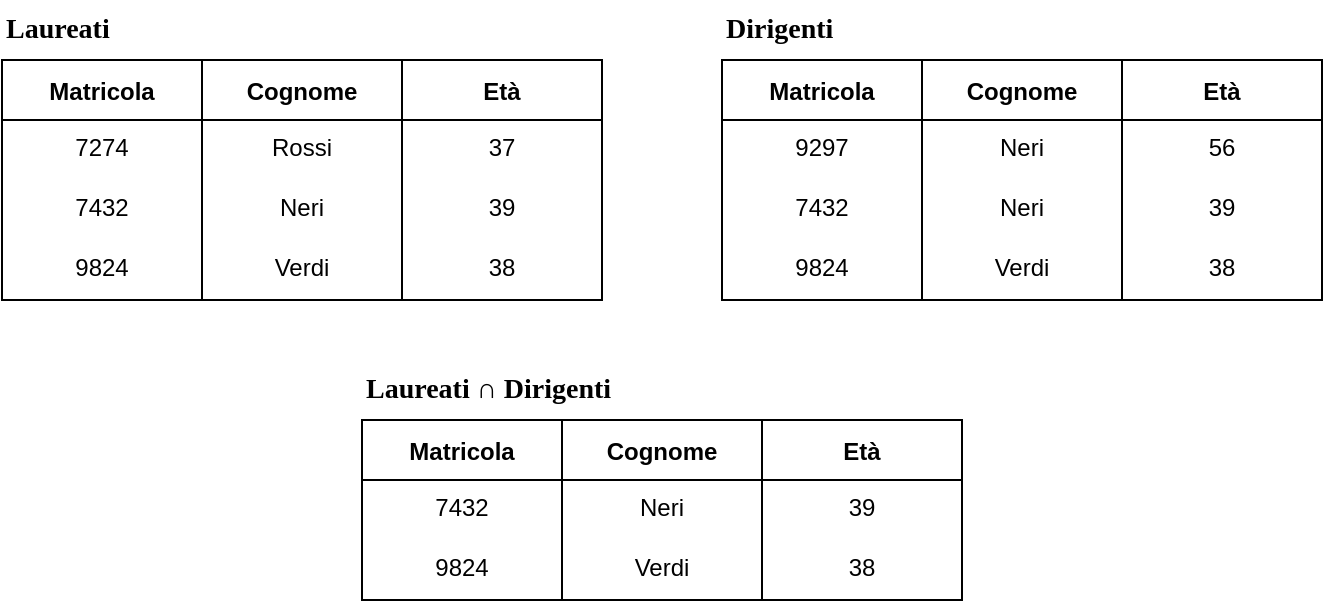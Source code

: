 <mxfile version="20.3.0" type="device"><diagram id="Gh4BnyOryf7dQKJKoOMl" name="Pagina-1"><mxGraphModel dx="813" dy="494" grid="1" gridSize="10" guides="1" tooltips="1" connect="1" arrows="1" fold="1" page="1" pageScale="1" pageWidth="1169" pageHeight="827" math="0" shadow="0"><root><mxCell id="0"/><mxCell id="1" parent="0"/><mxCell id="TSxv6M6groJm6fdtdu3R-57" value="Matricola" style="swimlane;startSize=30;" parent="1" vertex="1"><mxGeometry x="480" y="400" width="100" height="120" as="geometry"/></mxCell><mxCell id="TSxv6M6groJm6fdtdu3R-58" value="7274" style="text;strokeColor=none;fillColor=none;spacingLeft=4;spacingRight=4;overflow=hidden;rotatable=0;points=[[0,0.5],[1,0.5]];portConstraint=eastwest;fontSize=12;align=center;" parent="TSxv6M6groJm6fdtdu3R-57" vertex="1"><mxGeometry y="30" width="100" height="30" as="geometry"/></mxCell><mxCell id="TSxv6M6groJm6fdtdu3R-59" value="7432" style="text;strokeColor=none;fillColor=none;spacingLeft=4;spacingRight=4;overflow=hidden;rotatable=0;points=[[0,0.5],[1,0.5]];portConstraint=eastwest;fontSize=12;align=center;" parent="TSxv6M6groJm6fdtdu3R-57" vertex="1"><mxGeometry y="60" width="100" height="30" as="geometry"/></mxCell><mxCell id="TSxv6M6groJm6fdtdu3R-60" value="9824" style="text;strokeColor=none;fillColor=none;spacingLeft=4;spacingRight=4;overflow=hidden;rotatable=0;points=[[0,0.5],[1,0.5]];portConstraint=eastwest;fontSize=12;align=center;" parent="TSxv6M6groJm6fdtdu3R-57" vertex="1"><mxGeometry y="90" width="100" height="30" as="geometry"/></mxCell><mxCell id="TSxv6M6groJm6fdtdu3R-61" value="Cognome" style="swimlane;startSize=30;" parent="1" vertex="1"><mxGeometry x="580" y="400" width="100" height="120" as="geometry"/></mxCell><mxCell id="TSxv6M6groJm6fdtdu3R-62" value="Rossi" style="text;strokeColor=none;fillColor=none;spacingLeft=4;spacingRight=4;overflow=hidden;rotatable=0;points=[[0,0.5],[1,0.5]];portConstraint=eastwest;fontSize=12;align=center;" parent="TSxv6M6groJm6fdtdu3R-61" vertex="1"><mxGeometry y="30" width="100" height="30" as="geometry"/></mxCell><mxCell id="TSxv6M6groJm6fdtdu3R-63" value="Neri" style="text;strokeColor=none;fillColor=none;spacingLeft=4;spacingRight=4;overflow=hidden;rotatable=0;points=[[0,0.5],[1,0.5]];portConstraint=eastwest;fontSize=12;align=center;" parent="TSxv6M6groJm6fdtdu3R-61" vertex="1"><mxGeometry y="60" width="100" height="30" as="geometry"/></mxCell><mxCell id="TSxv6M6groJm6fdtdu3R-64" value="Verdi" style="text;strokeColor=none;fillColor=none;spacingLeft=4;spacingRight=4;overflow=hidden;rotatable=0;points=[[0,0.5],[1,0.5]];portConstraint=eastwest;fontSize=12;align=center;" parent="TSxv6M6groJm6fdtdu3R-61" vertex="1"><mxGeometry y="90" width="100" height="30" as="geometry"/></mxCell><mxCell id="TSxv6M6groJm6fdtdu3R-65" value="Età" style="swimlane;startSize=30;" parent="1" vertex="1"><mxGeometry x="680" y="400" width="100" height="120" as="geometry"/></mxCell><mxCell id="TSxv6M6groJm6fdtdu3R-66" value="37" style="text;strokeColor=none;fillColor=none;spacingLeft=4;spacingRight=4;overflow=hidden;rotatable=0;points=[[0,0.5],[1,0.5]];portConstraint=eastwest;fontSize=12;align=center;" parent="TSxv6M6groJm6fdtdu3R-65" vertex="1"><mxGeometry y="30" width="100" height="30" as="geometry"/></mxCell><mxCell id="TSxv6M6groJm6fdtdu3R-67" value="39" style="text;strokeColor=none;fillColor=none;spacingLeft=4;spacingRight=4;overflow=hidden;rotatable=0;points=[[0,0.5],[1,0.5]];portConstraint=eastwest;fontSize=12;align=center;" parent="TSxv6M6groJm6fdtdu3R-65" vertex="1"><mxGeometry y="60" width="100" height="30" as="geometry"/></mxCell><mxCell id="TSxv6M6groJm6fdtdu3R-68" value="38" style="text;strokeColor=none;fillColor=none;spacingLeft=4;spacingRight=4;overflow=hidden;rotatable=0;points=[[0,0.5],[1,0.5]];portConstraint=eastwest;fontSize=12;align=center;" parent="TSxv6M6groJm6fdtdu3R-65" vertex="1"><mxGeometry y="90" width="100" height="30" as="geometry"/></mxCell><mxCell id="TSxv6M6groJm6fdtdu3R-69" value="Laureati" style="text;html=1;align=left;verticalAlign=middle;resizable=0;points=[];autosize=1;strokeColor=none;fillColor=none;fontStyle=1;fontFamily=Times New Roman;fontSize=14;" parent="1" vertex="1"><mxGeometry x="480" y="370" width="80" height="30" as="geometry"/></mxCell><mxCell id="TSxv6M6groJm6fdtdu3R-70" value="Matricola" style="swimlane;startSize=30;" parent="1" vertex="1"><mxGeometry x="840" y="400" width="100" height="120" as="geometry"/></mxCell><mxCell id="TSxv6M6groJm6fdtdu3R-71" value="9297" style="text;strokeColor=none;fillColor=none;spacingLeft=4;spacingRight=4;overflow=hidden;rotatable=0;points=[[0,0.5],[1,0.5]];portConstraint=eastwest;fontSize=12;align=center;" parent="TSxv6M6groJm6fdtdu3R-70" vertex="1"><mxGeometry y="30" width="100" height="30" as="geometry"/></mxCell><mxCell id="TSxv6M6groJm6fdtdu3R-72" value="7432" style="text;strokeColor=none;fillColor=none;spacingLeft=4;spacingRight=4;overflow=hidden;rotatable=0;points=[[0,0.5],[1,0.5]];portConstraint=eastwest;fontSize=12;align=center;" parent="TSxv6M6groJm6fdtdu3R-70" vertex="1"><mxGeometry y="60" width="100" height="30" as="geometry"/></mxCell><mxCell id="TSxv6M6groJm6fdtdu3R-73" value="9824" style="text;strokeColor=none;fillColor=none;spacingLeft=4;spacingRight=4;overflow=hidden;rotatable=0;points=[[0,0.5],[1,0.5]];portConstraint=eastwest;fontSize=12;align=center;" parent="TSxv6M6groJm6fdtdu3R-70" vertex="1"><mxGeometry y="90" width="100" height="30" as="geometry"/></mxCell><mxCell id="TSxv6M6groJm6fdtdu3R-74" value="Cognome" style="swimlane;startSize=30;" parent="1" vertex="1"><mxGeometry x="940" y="400" width="100" height="120" as="geometry"/></mxCell><mxCell id="TSxv6M6groJm6fdtdu3R-75" value="Neri" style="text;strokeColor=none;fillColor=none;spacingLeft=4;spacingRight=4;overflow=hidden;rotatable=0;points=[[0,0.5],[1,0.5]];portConstraint=eastwest;fontSize=12;align=center;" parent="TSxv6M6groJm6fdtdu3R-74" vertex="1"><mxGeometry y="30" width="100" height="30" as="geometry"/></mxCell><mxCell id="TSxv6M6groJm6fdtdu3R-76" value="Neri" style="text;strokeColor=none;fillColor=none;spacingLeft=4;spacingRight=4;overflow=hidden;rotatable=0;points=[[0,0.5],[1,0.5]];portConstraint=eastwest;fontSize=12;align=center;" parent="TSxv6M6groJm6fdtdu3R-74" vertex="1"><mxGeometry y="60" width="100" height="30" as="geometry"/></mxCell><mxCell id="TSxv6M6groJm6fdtdu3R-77" value="Verdi" style="text;strokeColor=none;fillColor=none;spacingLeft=4;spacingRight=4;overflow=hidden;rotatable=0;points=[[0,0.5],[1,0.5]];portConstraint=eastwest;fontSize=12;align=center;" parent="TSxv6M6groJm6fdtdu3R-74" vertex="1"><mxGeometry y="90" width="100" height="30" as="geometry"/></mxCell><mxCell id="TSxv6M6groJm6fdtdu3R-78" value="Età" style="swimlane;startSize=30;" parent="1" vertex="1"><mxGeometry x="1040" y="400" width="100" height="120" as="geometry"/></mxCell><mxCell id="TSxv6M6groJm6fdtdu3R-79" value="56" style="text;strokeColor=none;fillColor=none;spacingLeft=4;spacingRight=4;overflow=hidden;rotatable=0;points=[[0,0.5],[1,0.5]];portConstraint=eastwest;fontSize=12;align=center;" parent="TSxv6M6groJm6fdtdu3R-78" vertex="1"><mxGeometry y="30" width="100" height="30" as="geometry"/></mxCell><mxCell id="TSxv6M6groJm6fdtdu3R-80" value="39" style="text;strokeColor=none;fillColor=none;spacingLeft=4;spacingRight=4;overflow=hidden;rotatable=0;points=[[0,0.5],[1,0.5]];portConstraint=eastwest;fontSize=12;align=center;" parent="TSxv6M6groJm6fdtdu3R-78" vertex="1"><mxGeometry y="60" width="100" height="30" as="geometry"/></mxCell><mxCell id="TSxv6M6groJm6fdtdu3R-81" value="38" style="text;strokeColor=none;fillColor=none;spacingLeft=4;spacingRight=4;overflow=hidden;rotatable=0;points=[[0,0.5],[1,0.5]];portConstraint=eastwest;fontSize=12;align=center;" parent="TSxv6M6groJm6fdtdu3R-78" vertex="1"><mxGeometry y="90" width="100" height="30" as="geometry"/></mxCell><mxCell id="TSxv6M6groJm6fdtdu3R-82" value="Dirigenti" style="text;html=1;align=left;verticalAlign=middle;resizable=0;points=[];autosize=1;strokeColor=none;fillColor=none;fontStyle=1;fontFamily=Times New Roman;fontSize=14;" parent="1" vertex="1"><mxGeometry x="840" y="370" width="80" height="30" as="geometry"/></mxCell><mxCell id="TSxv6M6groJm6fdtdu3R-83" value="Matricola" style="swimlane;startSize=30;" parent="1" vertex="1"><mxGeometry x="660" y="580" width="100" height="90" as="geometry"/></mxCell><mxCell id="TSxv6M6groJm6fdtdu3R-85" value="7432" style="text;strokeColor=none;fillColor=none;spacingLeft=4;spacingRight=4;overflow=hidden;rotatable=0;points=[[0,0.5],[1,0.5]];portConstraint=eastwest;fontSize=12;align=center;" parent="TSxv6M6groJm6fdtdu3R-83" vertex="1"><mxGeometry y="30" width="100" height="30" as="geometry"/></mxCell><mxCell id="TSxv6M6groJm6fdtdu3R-86" value="9824" style="text;strokeColor=none;fillColor=none;spacingLeft=4;spacingRight=4;overflow=hidden;rotatable=0;points=[[0,0.5],[1,0.5]];portConstraint=eastwest;fontSize=12;align=center;" parent="TSxv6M6groJm6fdtdu3R-83" vertex="1"><mxGeometry y="60" width="100" height="30" as="geometry"/></mxCell><mxCell id="TSxv6M6groJm6fdtdu3R-87" value="Cognome" style="swimlane;startSize=30;" parent="1" vertex="1"><mxGeometry x="760" y="580" width="100" height="90" as="geometry"/></mxCell><mxCell id="TSxv6M6groJm6fdtdu3R-89" value="Neri" style="text;strokeColor=none;fillColor=none;spacingLeft=4;spacingRight=4;overflow=hidden;rotatable=0;points=[[0,0.5],[1,0.5]];portConstraint=eastwest;fontSize=12;align=center;" parent="TSxv6M6groJm6fdtdu3R-87" vertex="1"><mxGeometry y="30" width="100" height="30" as="geometry"/></mxCell><mxCell id="TSxv6M6groJm6fdtdu3R-90" value="Verdi" style="text;strokeColor=none;fillColor=none;spacingLeft=4;spacingRight=4;overflow=hidden;rotatable=0;points=[[0,0.5],[1,0.5]];portConstraint=eastwest;fontSize=12;align=center;" parent="TSxv6M6groJm6fdtdu3R-87" vertex="1"><mxGeometry y="60" width="100" height="30" as="geometry"/></mxCell><mxCell id="TSxv6M6groJm6fdtdu3R-91" value="Età" style="swimlane;startSize=30;" parent="1" vertex="1"><mxGeometry x="860" y="580" width="100" height="90" as="geometry"/></mxCell><mxCell id="TSxv6M6groJm6fdtdu3R-93" value="39" style="text;strokeColor=none;fillColor=none;spacingLeft=4;spacingRight=4;overflow=hidden;rotatable=0;points=[[0,0.5],[1,0.5]];portConstraint=eastwest;fontSize=12;align=center;" parent="TSxv6M6groJm6fdtdu3R-91" vertex="1"><mxGeometry y="30" width="100" height="30" as="geometry"/></mxCell><mxCell id="TSxv6M6groJm6fdtdu3R-94" value="38" style="text;strokeColor=none;fillColor=none;spacingLeft=4;spacingRight=4;overflow=hidden;rotatable=0;points=[[0,0.5],[1,0.5]];portConstraint=eastwest;fontSize=12;align=center;" parent="TSxv6M6groJm6fdtdu3R-91" vertex="1"><mxGeometry y="60" width="100" height="30" as="geometry"/></mxCell><mxCell id="TSxv6M6groJm6fdtdu3R-95" value="Laureati&amp;nbsp;∩ Dirigenti" style="text;html=1;align=left;verticalAlign=middle;resizable=0;points=[];autosize=1;strokeColor=none;fillColor=none;fontStyle=1;fontFamily=Times New Roman;fontSize=14;" parent="1" vertex="1"><mxGeometry x="660" y="550" width="150" height="30" as="geometry"/></mxCell></root></mxGraphModel></diagram></mxfile>